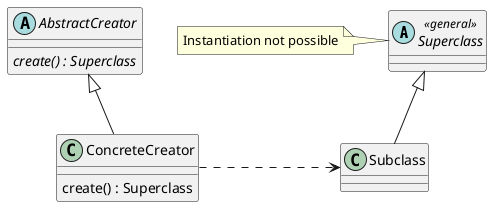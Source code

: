 @startuml
abstract class Superclass << general >>	
abstract AbstractCreator{
  {abstract} create() : Superclass
}
Superclass <|-- Subclass
note left of Superclass : Instantiation not possible 
ConcreteCreator-up-|> AbstractCreator 
ConcreteCreator : create() : Superclass
ConcreteCreator .> Subclass
@enduml